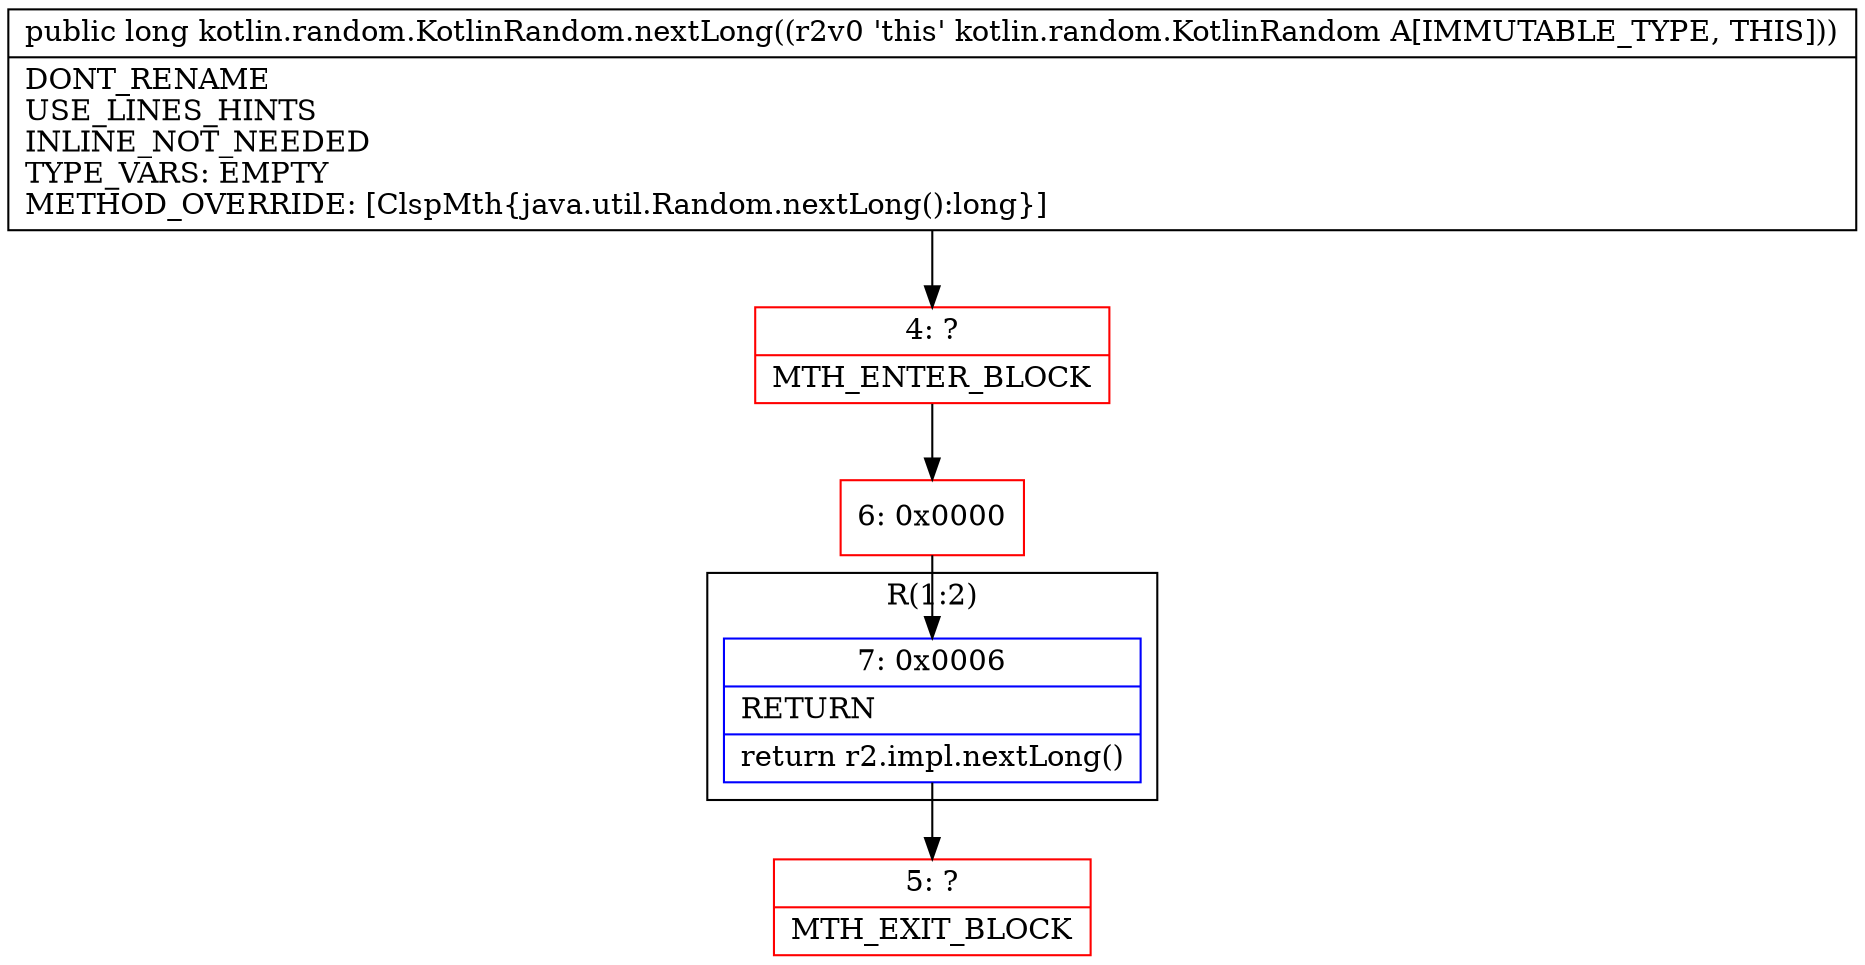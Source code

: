 digraph "CFG forkotlin.random.KotlinRandom.nextLong()J" {
subgraph cluster_Region_183237801 {
label = "R(1:2)";
node [shape=record,color=blue];
Node_7 [shape=record,label="{7\:\ 0x0006|RETURN\l|return r2.impl.nextLong()\l}"];
}
Node_4 [shape=record,color=red,label="{4\:\ ?|MTH_ENTER_BLOCK\l}"];
Node_6 [shape=record,color=red,label="{6\:\ 0x0000}"];
Node_5 [shape=record,color=red,label="{5\:\ ?|MTH_EXIT_BLOCK\l}"];
MethodNode[shape=record,label="{public long kotlin.random.KotlinRandom.nextLong((r2v0 'this' kotlin.random.KotlinRandom A[IMMUTABLE_TYPE, THIS]))  | DONT_RENAME\lUSE_LINES_HINTS\lINLINE_NOT_NEEDED\lTYPE_VARS: EMPTY\lMETHOD_OVERRIDE: [ClspMth\{java.util.Random.nextLong():long\}]\l}"];
MethodNode -> Node_4;Node_7 -> Node_5;
Node_4 -> Node_6;
Node_6 -> Node_7;
}


